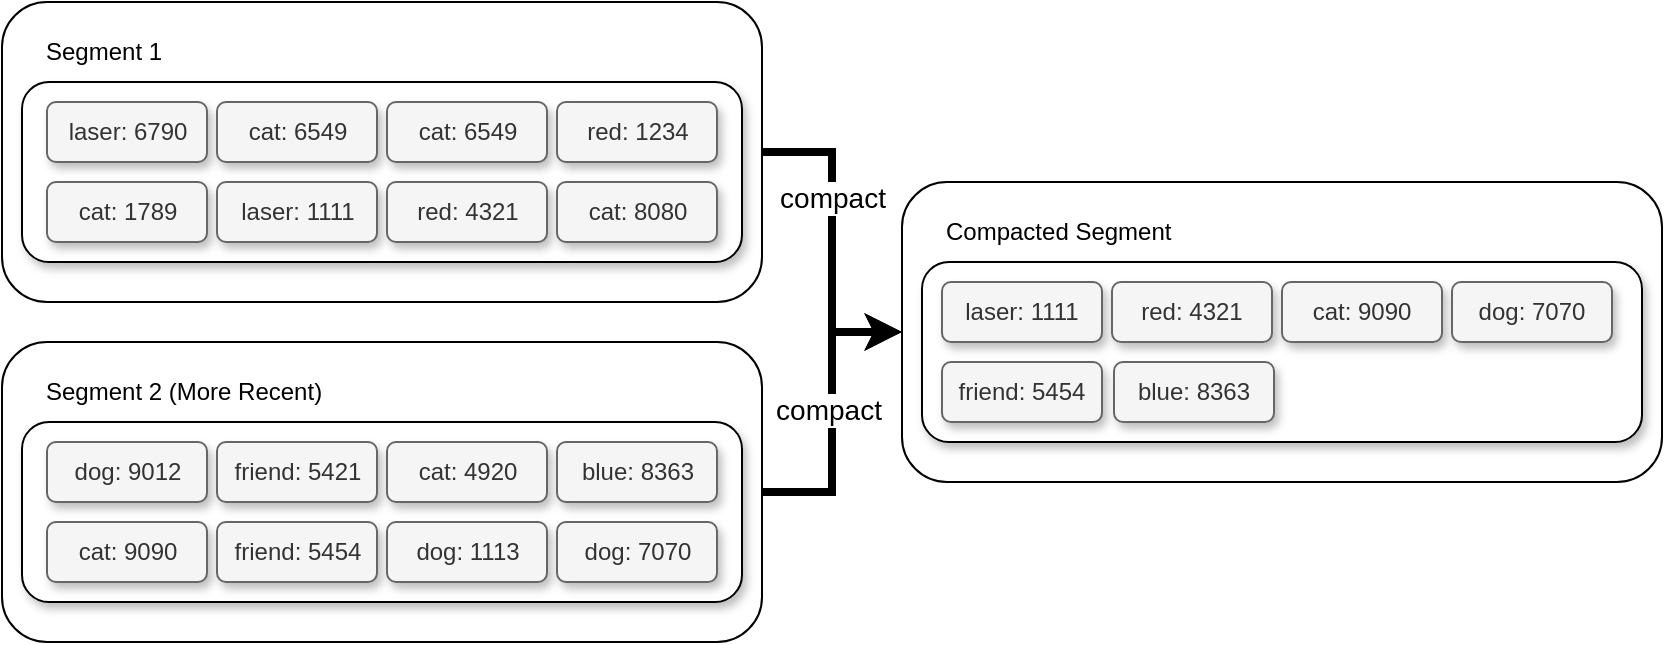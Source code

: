 <mxfile version="17.2.5" type="github"><diagram id="IFUZJIFMhe1zMdfQbhKI" name="Page-1"><mxGraphModel dx="1298" dy="813" grid="1" gridSize="10" guides="1" tooltips="1" connect="1" arrows="1" fold="1" page="1" pageScale="1" pageWidth="850" pageHeight="1100" math="0" shadow="0"><root><mxCell id="0"/><mxCell id="1" parent="0"/><mxCell id="Hw5AZH6iPr0VFSY2D80_-57" value="compact" style="edgeStyle=orthogonalEdgeStyle;rounded=0;orthogonalLoop=1;jettySize=auto;exitX=1;exitY=0.5;exitDx=0;exitDy=0;entryX=0;entryY=0.5;entryDx=0;entryDy=0;fontFamily=Helvetica;fontSize=14;strokeWidth=4;html=1;align=center;verticalAlign=bottom;" parent="1" source="Hw5AZH6iPr0VFSY2D80_-29" target="Hw5AZH6iPr0VFSY2D80_-43" edge="1"><mxGeometry x="-0.143" relative="1" as="geometry"><mxPoint as="offset"/></mxGeometry></mxCell><mxCell id="Hw5AZH6iPr0VFSY2D80_-29" value="" style="rounded=1;whiteSpace=wrap;html=1;" parent="1" vertex="1"><mxGeometry x="10" y="150" width="380" height="150" as="geometry"/></mxCell><mxCell id="Hw5AZH6iPr0VFSY2D80_-30" value="Segment 1" style="text;html=1;strokeColor=none;fillColor=none;align=left;verticalAlign=middle;whiteSpace=wrap;rounded=0;" parent="1" vertex="1"><mxGeometry x="30" y="160" width="150" height="30" as="geometry"/></mxCell><mxCell id="Hw5AZH6iPr0VFSY2D80_-32" value="" style="rounded=1;whiteSpace=wrap;html=1;shadow=1;labelBorderColor=none;sketch=0;strokeWidth=1;fillColor=default;gradientColor=none;" parent="1" vertex="1"><mxGeometry x="20" y="190" width="360" height="90" as="geometry"/></mxCell><mxCell id="Hw5AZH6iPr0VFSY2D80_-33" value="laser: 6790" style="rounded=1;whiteSpace=wrap;html=1;shadow=1;labelBorderColor=none;sketch=0;strokeWidth=1;fillColor=#f5f5f5;glass=0;perimeterSpacing=0;fontColor=#333333;strokeColor=#666666;" parent="1" vertex="1"><mxGeometry x="32.5" y="200" width="80" height="30" as="geometry"/></mxCell><mxCell id="Hw5AZH6iPr0VFSY2D80_-34" value="cat: 6549" style="rounded=1;whiteSpace=wrap;html=1;shadow=1;labelBorderColor=none;sketch=0;strokeWidth=1;fillColor=#f5f5f5;glass=0;perimeterSpacing=0;fontColor=#333333;strokeColor=#666666;" parent="1" vertex="1"><mxGeometry x="117.5" y="200" width="80" height="30" as="geometry"/></mxCell><mxCell id="Hw5AZH6iPr0VFSY2D80_-35" value="cat: 6549" style="rounded=1;whiteSpace=wrap;html=1;shadow=1;labelBorderColor=none;sketch=0;strokeWidth=1;fillColor=#f5f5f5;glass=0;perimeterSpacing=0;fontColor=#333333;strokeColor=#666666;" parent="1" vertex="1"><mxGeometry x="202.5" y="200" width="80" height="30" as="geometry"/></mxCell><mxCell id="Hw5AZH6iPr0VFSY2D80_-37" value="red: 1234" style="rounded=1;whiteSpace=wrap;html=1;shadow=1;labelBorderColor=none;sketch=0;strokeWidth=1;fillColor=#f5f5f5;glass=0;perimeterSpacing=0;fontColor=#333333;strokeColor=#666666;" parent="1" vertex="1"><mxGeometry x="287.5" y="200" width="80" height="30" as="geometry"/></mxCell><mxCell id="Hw5AZH6iPr0VFSY2D80_-39" value="cat: 1789" style="rounded=1;whiteSpace=wrap;html=1;shadow=1;labelBorderColor=none;sketch=0;strokeWidth=1;fillColor=#f5f5f5;glass=0;perimeterSpacing=0;fontColor=#333333;strokeColor=#666666;" parent="1" vertex="1"><mxGeometry x="32.5" y="240" width="80" height="30" as="geometry"/></mxCell><mxCell id="Hw5AZH6iPr0VFSY2D80_-40" value="laser: 1111" style="rounded=1;whiteSpace=wrap;html=1;shadow=1;labelBorderColor=none;sketch=0;strokeWidth=1;fillColor=#f5f5f5;glass=0;perimeterSpacing=0;fontColor=#333333;strokeColor=#666666;" parent="1" vertex="1"><mxGeometry x="117.5" y="240" width="80" height="30" as="geometry"/></mxCell><mxCell id="Hw5AZH6iPr0VFSY2D80_-41" value="red: 4321" style="rounded=1;whiteSpace=wrap;html=1;shadow=1;labelBorderColor=none;sketch=0;strokeWidth=1;fillColor=#f5f5f5;glass=0;perimeterSpacing=0;fontColor=#333333;strokeColor=#666666;" parent="1" vertex="1"><mxGeometry x="202.5" y="240" width="80" height="30" as="geometry"/></mxCell><mxCell id="Hw5AZH6iPr0VFSY2D80_-42" value="cat: 8080" style="rounded=1;whiteSpace=wrap;html=1;shadow=1;labelBorderColor=none;sketch=0;strokeWidth=1;fillColor=#f5f5f5;glass=0;perimeterSpacing=0;fontColor=#333333;strokeColor=#666666;" parent="1" vertex="1"><mxGeometry x="287.5" y="240" width="80" height="30" as="geometry"/></mxCell><mxCell id="Hw5AZH6iPr0VFSY2D80_-43" value="" style="rounded=1;whiteSpace=wrap;html=1;" parent="1" vertex="1"><mxGeometry x="460" y="240" width="380" height="150" as="geometry"/></mxCell><mxCell id="Hw5AZH6iPr0VFSY2D80_-44" value="Compacted Segment" style="text;html=1;strokeColor=none;fillColor=none;align=left;verticalAlign=middle;whiteSpace=wrap;rounded=0;" parent="1" vertex="1"><mxGeometry x="480" y="250" width="160" height="30" as="geometry"/></mxCell><mxCell id="Hw5AZH6iPr0VFSY2D80_-45" value="" style="rounded=1;whiteSpace=wrap;html=1;shadow=1;labelBorderColor=none;sketch=0;strokeWidth=1;fillColor=default;gradientColor=none;" parent="1" vertex="1"><mxGeometry x="470" y="280" width="360" height="90" as="geometry"/></mxCell><mxCell id="Hw5AZH6iPr0VFSY2D80_-51" value="laser: 1111" style="rounded=1;whiteSpace=wrap;html=1;shadow=1;labelBorderColor=none;sketch=0;strokeWidth=1;fillColor=#f5f5f5;glass=0;perimeterSpacing=0;fontColor=#333333;strokeColor=#666666;" parent="1" vertex="1"><mxGeometry x="480" y="290" width="80" height="30" as="geometry"/></mxCell><mxCell id="Hw5AZH6iPr0VFSY2D80_-52" value="red: 4321" style="rounded=1;whiteSpace=wrap;html=1;shadow=1;labelBorderColor=none;sketch=0;strokeWidth=1;fillColor=#f5f5f5;glass=0;perimeterSpacing=0;fontColor=#333333;strokeColor=#666666;" parent="1" vertex="1"><mxGeometry x="565" y="290" width="80" height="30" as="geometry"/></mxCell><mxCell id="Hw5AZH6iPr0VFSY2D80_-53" value="cat: 9090" style="rounded=1;whiteSpace=wrap;html=1;shadow=1;labelBorderColor=none;sketch=0;strokeWidth=1;fillColor=#f5f5f5;glass=0;perimeterSpacing=0;fontColor=#333333;strokeColor=#666666;" parent="1" vertex="1"><mxGeometry x="650" y="290" width="80" height="30" as="geometry"/></mxCell><mxCell id="PWmsTBgQ2xBJ0CE2tnm9-50" style="edgeStyle=orthogonalEdgeStyle;rounded=0;orthogonalLoop=1;jettySize=auto;html=1;entryX=0;entryY=0.5;entryDx=0;entryDy=0;strokeWidth=4;" parent="1" source="PWmsTBgQ2xBJ0CE2tnm9-38" target="Hw5AZH6iPr0VFSY2D80_-43" edge="1"><mxGeometry relative="1" as="geometry"><mxPoint x="470" y="395" as="targetPoint"/></mxGeometry></mxCell><mxCell id="PWmsTBgQ2xBJ0CE2tnm9-56" value="&lt;font style=&quot;font-size: 14px&quot;&gt;compact&lt;/font&gt;" style="edgeLabel;html=1;align=center;verticalAlign=middle;resizable=0;points=[];" parent="PWmsTBgQ2xBJ0CE2tnm9-50" vertex="1" connectable="0"><mxGeometry x="0.013" y="2" relative="1" as="geometry"><mxPoint as="offset"/></mxGeometry></mxCell><mxCell id="PWmsTBgQ2xBJ0CE2tnm9-38" value="" style="rounded=1;whiteSpace=wrap;html=1;" parent="1" vertex="1"><mxGeometry x="10" y="320" width="380" height="150" as="geometry"/></mxCell><mxCell id="PWmsTBgQ2xBJ0CE2tnm9-39" value="Segment 2 (More Recent)" style="text;html=1;strokeColor=none;fillColor=none;align=left;verticalAlign=middle;whiteSpace=wrap;rounded=0;" parent="1" vertex="1"><mxGeometry x="30" y="330" width="150" height="30" as="geometry"/></mxCell><mxCell id="PWmsTBgQ2xBJ0CE2tnm9-40" value="" style="rounded=1;whiteSpace=wrap;html=1;shadow=1;labelBorderColor=none;sketch=0;strokeWidth=1;fillColor=default;gradientColor=none;" parent="1" vertex="1"><mxGeometry x="20" y="360" width="360" height="90" as="geometry"/></mxCell><mxCell id="PWmsTBgQ2xBJ0CE2tnm9-41" value="dog: 9012" style="rounded=1;whiteSpace=wrap;html=1;shadow=1;labelBorderColor=none;sketch=0;strokeWidth=1;fillColor=#f5f5f5;glass=0;perimeterSpacing=0;fontColor=#333333;strokeColor=#666666;" parent="1" vertex="1"><mxGeometry x="32.5" y="370" width="80" height="30" as="geometry"/></mxCell><mxCell id="PWmsTBgQ2xBJ0CE2tnm9-42" value="friend: 5421" style="rounded=1;whiteSpace=wrap;html=1;shadow=1;labelBorderColor=none;sketch=0;strokeWidth=1;fillColor=#f5f5f5;glass=0;perimeterSpacing=0;fontColor=#333333;strokeColor=#666666;" parent="1" vertex="1"><mxGeometry x="117.5" y="370" width="80" height="30" as="geometry"/></mxCell><mxCell id="PWmsTBgQ2xBJ0CE2tnm9-43" value="cat: 4920" style="rounded=1;whiteSpace=wrap;html=1;shadow=1;labelBorderColor=none;sketch=0;strokeWidth=1;fillColor=#f5f5f5;glass=0;perimeterSpacing=0;fontColor=#333333;strokeColor=#666666;" parent="1" vertex="1"><mxGeometry x="202.5" y="370" width="80" height="30" as="geometry"/></mxCell><mxCell id="PWmsTBgQ2xBJ0CE2tnm9-44" value="blue: 8363" style="rounded=1;whiteSpace=wrap;html=1;shadow=1;labelBorderColor=none;sketch=0;strokeWidth=1;fillColor=#f5f5f5;glass=0;perimeterSpacing=0;fontColor=#333333;strokeColor=#666666;" parent="1" vertex="1"><mxGeometry x="287.5" y="370" width="80" height="30" as="geometry"/></mxCell><mxCell id="PWmsTBgQ2xBJ0CE2tnm9-45" value="cat: 9090" style="rounded=1;whiteSpace=wrap;html=1;shadow=1;labelBorderColor=none;sketch=0;strokeWidth=1;fillColor=#f5f5f5;glass=0;perimeterSpacing=0;fontColor=#333333;strokeColor=#666666;" parent="1" vertex="1"><mxGeometry x="32.5" y="410" width="80" height="30" as="geometry"/></mxCell><mxCell id="PWmsTBgQ2xBJ0CE2tnm9-46" value="friend: 5454" style="rounded=1;whiteSpace=wrap;html=1;shadow=1;labelBorderColor=none;sketch=0;strokeWidth=1;fillColor=#f5f5f5;glass=0;perimeterSpacing=0;fontColor=#333333;strokeColor=#666666;" parent="1" vertex="1"><mxGeometry x="117.5" y="410" width="80" height="30" as="geometry"/></mxCell><mxCell id="PWmsTBgQ2xBJ0CE2tnm9-47" value="dog: 1113" style="rounded=1;whiteSpace=wrap;html=1;shadow=1;labelBorderColor=none;sketch=0;strokeWidth=1;fillColor=#f5f5f5;glass=0;perimeterSpacing=0;fontColor=#333333;strokeColor=#666666;" parent="1" vertex="1"><mxGeometry x="202.5" y="410" width="80" height="30" as="geometry"/></mxCell><mxCell id="PWmsTBgQ2xBJ0CE2tnm9-48" value="dog: 7070" style="rounded=1;whiteSpace=wrap;html=1;shadow=1;labelBorderColor=none;sketch=0;strokeWidth=1;fillColor=#f5f5f5;glass=0;perimeterSpacing=0;fontColor=#333333;strokeColor=#666666;" parent="1" vertex="1"><mxGeometry x="287.5" y="410" width="80" height="30" as="geometry"/></mxCell><mxCell id="PWmsTBgQ2xBJ0CE2tnm9-51" value="dog: 7070" style="rounded=1;whiteSpace=wrap;html=1;shadow=1;labelBorderColor=none;sketch=0;strokeWidth=1;fillColor=#f5f5f5;glass=0;perimeterSpacing=0;fontColor=#333333;strokeColor=#666666;" parent="1" vertex="1"><mxGeometry x="735" y="290" width="80" height="30" as="geometry"/></mxCell><mxCell id="PWmsTBgQ2xBJ0CE2tnm9-52" value="friend: 5454" style="rounded=1;whiteSpace=wrap;html=1;shadow=1;labelBorderColor=none;sketch=0;strokeWidth=1;fillColor=#f5f5f5;glass=0;perimeterSpacing=0;fontColor=#333333;strokeColor=#666666;" parent="1" vertex="1"><mxGeometry x="480" y="330" width="80" height="30" as="geometry"/></mxCell><mxCell id="PWmsTBgQ2xBJ0CE2tnm9-53" value="blue: 8363" style="rounded=1;whiteSpace=wrap;html=1;shadow=1;labelBorderColor=none;sketch=0;strokeWidth=1;fillColor=#f5f5f5;glass=0;perimeterSpacing=0;fontColor=#333333;strokeColor=#666666;" parent="1" vertex="1"><mxGeometry x="566" y="330" width="80" height="30" as="geometry"/></mxCell></root></mxGraphModel></diagram></mxfile>